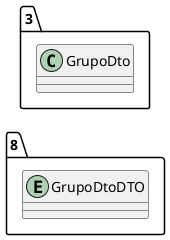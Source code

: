 @startuml 
allow_mixing
left to right direction
package "8"{
entity GrupoDtoDTO

}
package "3"{
class GrupoDto
}
@enduml